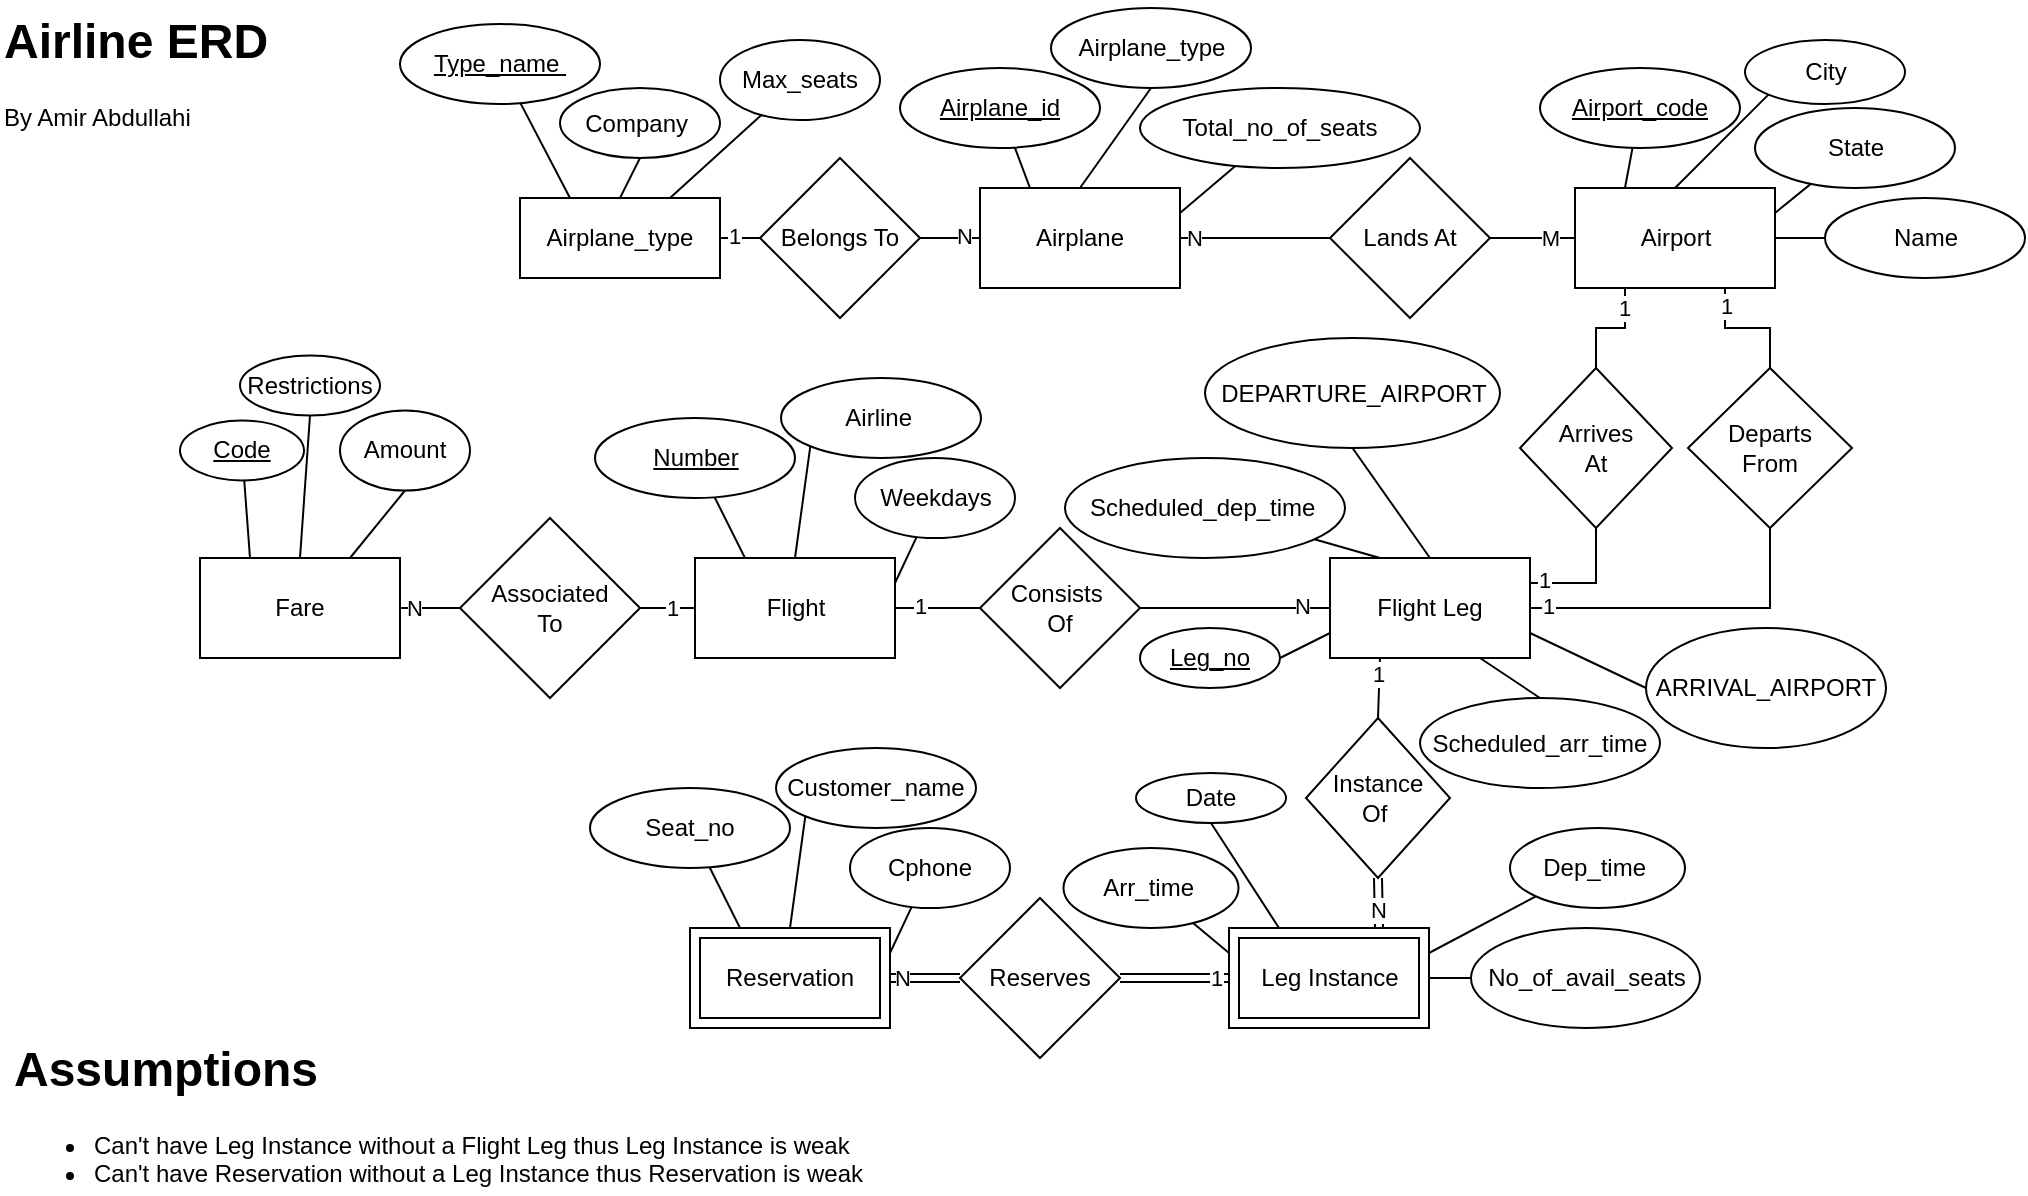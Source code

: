 <mxfile version="24.8.4">
  <diagram id="R2lEEEUBdFMjLlhIrx00" name="Page-1">
    <mxGraphModel dx="678" dy="362" grid="1" gridSize="10" guides="1" tooltips="1" connect="1" arrows="1" fold="1" page="1" pageScale="1" pageWidth="1100" pageHeight="850" math="0" shadow="0" extFonts="Permanent Marker^https://fonts.googleapis.com/css?family=Permanent+Marker">
      <root>
        <mxCell id="0" />
        <mxCell id="1" parent="0" />
        <mxCell id="Oi1S64GzBulodLDOKAPP-5" value="Airport" style="html=1;dashed=0;whiteSpace=wrap;" parent="1" vertex="1">
          <mxGeometry x="831.5" y="222" width="100" height="50" as="geometry" />
        </mxCell>
        <mxCell id="Oi1S64GzBulodLDOKAPP-35" style="edgeStyle=none;rounded=0;orthogonalLoop=1;jettySize=auto;html=1;entryX=0.25;entryY=0;entryDx=0;entryDy=0;endArrow=none;endFill=0;" parent="1" source="Oi1S64GzBulodLDOKAPP-7" target="Oi1S64GzBulodLDOKAPP-5" edge="1">
          <mxGeometry relative="1" as="geometry" />
        </mxCell>
        <mxCell id="Oi1S64GzBulodLDOKAPP-7" value="&lt;u&gt;Airport_code&lt;/u&gt;" style="ellipse;whiteSpace=wrap;html=1;align=center;" parent="1" vertex="1">
          <mxGeometry x="814" y="162" width="100" height="40" as="geometry" />
        </mxCell>
        <mxCell id="Oi1S64GzBulodLDOKAPP-36" style="edgeStyle=none;rounded=0;orthogonalLoop=1;jettySize=auto;html=1;entryX=1;entryY=0.25;entryDx=0;entryDy=0;endArrow=none;endFill=0;" parent="1" source="Oi1S64GzBulodLDOKAPP-8" target="Oi1S64GzBulodLDOKAPP-5" edge="1">
          <mxGeometry relative="1" as="geometry" />
        </mxCell>
        <mxCell id="Oi1S64GzBulodLDOKAPP-8" value="State" style="ellipse;whiteSpace=wrap;html=1;align=center;" parent="1" vertex="1">
          <mxGeometry x="921.5" y="182" width="100" height="40" as="geometry" />
        </mxCell>
        <mxCell id="UbQh1c_g0qJvPAzn56N0-3" value="Name" style="ellipse;whiteSpace=wrap;html=1;align=center;" parent="1" vertex="1">
          <mxGeometry x="956.5" y="227" width="100" height="40" as="geometry" />
        </mxCell>
        <mxCell id="UbQh1c_g0qJvPAzn56N0-4" value="City" style="ellipse;whiteSpace=wrap;html=1;align=center;" parent="1" vertex="1">
          <mxGeometry x="916.5" y="148" width="80" height="32" as="geometry" />
        </mxCell>
        <mxCell id="UbQh1c_g0qJvPAzn56N0-5" style="edgeStyle=none;rounded=0;orthogonalLoop=1;jettySize=auto;html=1;entryX=0.5;entryY=0;entryDx=0;entryDy=0;endArrow=none;endFill=0;exitX=0;exitY=1;exitDx=0;exitDy=0;" parent="1" source="UbQh1c_g0qJvPAzn56N0-4" target="Oi1S64GzBulodLDOKAPP-5" edge="1">
          <mxGeometry relative="1" as="geometry">
            <mxPoint x="851.5" y="202" as="sourcePoint" />
            <mxPoint x="866.5" y="232" as="targetPoint" />
          </mxGeometry>
        </mxCell>
        <mxCell id="UbQh1c_g0qJvPAzn56N0-9" value="Airplane" style="html=1;dashed=0;whiteSpace=wrap;" parent="1" vertex="1">
          <mxGeometry x="534" y="222" width="100" height="50" as="geometry" />
        </mxCell>
        <mxCell id="UbQh1c_g0qJvPAzn56N0-10" style="edgeStyle=none;rounded=0;orthogonalLoop=1;jettySize=auto;html=1;entryX=0.25;entryY=0;entryDx=0;entryDy=0;endArrow=none;endFill=0;" parent="1" source="UbQh1c_g0qJvPAzn56N0-11" target="UbQh1c_g0qJvPAzn56N0-9" edge="1">
          <mxGeometry relative="1" as="geometry" />
        </mxCell>
        <mxCell id="UbQh1c_g0qJvPAzn56N0-11" value="&lt;u&gt;Airplane_id&lt;/u&gt;" style="ellipse;whiteSpace=wrap;html=1;align=center;" parent="1" vertex="1">
          <mxGeometry x="494" y="162" width="100" height="40" as="geometry" />
        </mxCell>
        <mxCell id="UbQh1c_g0qJvPAzn56N0-12" style="edgeStyle=none;rounded=0;orthogonalLoop=1;jettySize=auto;html=1;entryX=1;entryY=0.25;entryDx=0;entryDy=0;endArrow=none;endFill=0;" parent="1" source="UbQh1c_g0qJvPAzn56N0-13" target="UbQh1c_g0qJvPAzn56N0-9" edge="1">
          <mxGeometry relative="1" as="geometry" />
        </mxCell>
        <mxCell id="UbQh1c_g0qJvPAzn56N0-13" value="Total_no_of_seats" style="ellipse;whiteSpace=wrap;html=1;align=center;" parent="1" vertex="1">
          <mxGeometry x="614" y="172" width="140" height="40" as="geometry" />
        </mxCell>
        <mxCell id="UbQh1c_g0qJvPAzn56N0-14" value="Airplane_type" style="whiteSpace=wrap;html=1;align=center;rounded=0;" parent="1" vertex="1">
          <mxGeometry x="304" y="227" width="100" height="40" as="geometry" />
        </mxCell>
        <mxCell id="UbQh1c_g0qJvPAzn56N0-25" style="edgeStyle=none;rounded=0;orthogonalLoop=1;jettySize=auto;html=1;entryX=0.25;entryY=0;entryDx=0;entryDy=0;endArrow=none;endFill=0;" parent="1" source="UbQh1c_g0qJvPAzn56N0-26" target="UbQh1c_g0qJvPAzn56N0-14" edge="1">
          <mxGeometry relative="1" as="geometry" />
        </mxCell>
        <mxCell id="UbQh1c_g0qJvPAzn56N0-26" value="&lt;u&gt;Type_name&amp;nbsp;&lt;/u&gt;" style="ellipse;whiteSpace=wrap;html=1;align=center;" parent="1" vertex="1">
          <mxGeometry x="244" y="140" width="100" height="40" as="geometry" />
        </mxCell>
        <mxCell id="UbQh1c_g0qJvPAzn56N0-27" style="edgeStyle=none;rounded=0;orthogonalLoop=1;jettySize=auto;html=1;endArrow=none;endFill=0;entryX=0.75;entryY=0;entryDx=0;entryDy=0;" parent="1" source="UbQh1c_g0qJvPAzn56N0-28" target="UbQh1c_g0qJvPAzn56N0-14" edge="1">
          <mxGeometry relative="1" as="geometry">
            <mxPoint x="424" y="327" as="targetPoint" />
          </mxGeometry>
        </mxCell>
        <mxCell id="UbQh1c_g0qJvPAzn56N0-28" value="Max_seats" style="ellipse;whiteSpace=wrap;html=1;align=center;" parent="1" vertex="1">
          <mxGeometry x="404" y="148" width="80" height="40" as="geometry" />
        </mxCell>
        <mxCell id="UbQh1c_g0qJvPAzn56N0-29" value="Company&amp;nbsp;" style="ellipse;whiteSpace=wrap;html=1;align=center;" parent="1" vertex="1">
          <mxGeometry x="324" y="172" width="80" height="35" as="geometry" />
        </mxCell>
        <mxCell id="UbQh1c_g0qJvPAzn56N0-30" style="edgeStyle=none;rounded=0;orthogonalLoop=1;jettySize=auto;html=1;endArrow=none;endFill=0;exitX=0.5;exitY=1;exitDx=0;exitDy=0;entryX=0.5;entryY=0;entryDx=0;entryDy=0;" parent="1" source="UbQh1c_g0qJvPAzn56N0-29" target="UbQh1c_g0qJvPAzn56N0-14" edge="1">
          <mxGeometry relative="1" as="geometry">
            <mxPoint x="334" y="297" as="sourcePoint" />
            <mxPoint x="374" y="307" as="targetPoint" />
          </mxGeometry>
        </mxCell>
        <mxCell id="UbQh1c_g0qJvPAzn56N0-31" value="Flight" style="html=1;dashed=0;whiteSpace=wrap;" parent="1" vertex="1">
          <mxGeometry x="391.5" y="407" width="100" height="50" as="geometry" />
        </mxCell>
        <mxCell id="UbQh1c_g0qJvPAzn56N0-32" style="edgeStyle=none;rounded=0;orthogonalLoop=1;jettySize=auto;html=1;entryX=0.25;entryY=0;entryDx=0;entryDy=0;endArrow=none;endFill=0;" parent="1" source="UbQh1c_g0qJvPAzn56N0-33" target="UbQh1c_g0qJvPAzn56N0-31" edge="1">
          <mxGeometry relative="1" as="geometry" />
        </mxCell>
        <mxCell id="UbQh1c_g0qJvPAzn56N0-33" value="&lt;u&gt;Number&lt;/u&gt;" style="ellipse;whiteSpace=wrap;html=1;align=center;" parent="1" vertex="1">
          <mxGeometry x="341.5" y="337" width="100" height="40" as="geometry" />
        </mxCell>
        <mxCell id="UbQh1c_g0qJvPAzn56N0-34" style="edgeStyle=none;rounded=0;orthogonalLoop=1;jettySize=auto;html=1;entryX=1;entryY=0.25;entryDx=0;entryDy=0;endArrow=none;endFill=0;" parent="1" source="UbQh1c_g0qJvPAzn56N0-35" target="UbQh1c_g0qJvPAzn56N0-31" edge="1">
          <mxGeometry relative="1" as="geometry" />
        </mxCell>
        <mxCell id="UbQh1c_g0qJvPAzn56N0-35" value="Weekdays" style="ellipse;whiteSpace=wrap;html=1;align=center;" parent="1" vertex="1">
          <mxGeometry x="471.5" y="357" width="80" height="40" as="geometry" />
        </mxCell>
        <mxCell id="UbQh1c_g0qJvPAzn56N0-36" value="Airline&amp;nbsp;" style="ellipse;whiteSpace=wrap;html=1;align=center;" parent="1" vertex="1">
          <mxGeometry x="434.5" y="317" width="100" height="40" as="geometry" />
        </mxCell>
        <mxCell id="UbQh1c_g0qJvPAzn56N0-37" style="edgeStyle=none;rounded=0;orthogonalLoop=1;jettySize=auto;html=1;entryX=0.5;entryY=0;entryDx=0;entryDy=0;endArrow=none;endFill=0;exitX=0;exitY=1;exitDx=0;exitDy=0;" parent="1" source="UbQh1c_g0qJvPAzn56N0-36" target="UbQh1c_g0qJvPAzn56N0-31" edge="1">
          <mxGeometry relative="1" as="geometry">
            <mxPoint x="879" y="372" as="sourcePoint" />
            <mxPoint x="894" y="402" as="targetPoint" />
          </mxGeometry>
        </mxCell>
        <mxCell id="YCbnCfXl5ar4kh1Ainzk-22" style="edgeStyle=orthogonalEdgeStyle;rounded=0;orthogonalLoop=1;jettySize=auto;html=1;entryX=0.5;entryY=1;entryDx=0;entryDy=0;endArrow=none;endFill=0;" parent="1" source="UbQh1c_g0qJvPAzn56N0-38" target="YCbnCfXl5ar4kh1Ainzk-15" edge="1">
          <mxGeometry relative="1" as="geometry" />
        </mxCell>
        <mxCell id="YCbnCfXl5ar4kh1Ainzk-23" value="1" style="edgeLabel;html=1;align=center;verticalAlign=middle;resizable=0;points=[];" parent="YCbnCfXl5ar4kh1Ainzk-22" vertex="1" connectable="0">
          <mxGeometry x="-0.761" y="-2" relative="1" as="geometry">
            <mxPoint x="-10" y="-3" as="offset" />
          </mxGeometry>
        </mxCell>
        <mxCell id="YCbnCfXl5ar4kh1Ainzk-26" style="edgeStyle=orthogonalEdgeStyle;rounded=0;orthogonalLoop=1;jettySize=auto;html=1;exitX=1;exitY=0.25;exitDx=0;exitDy=0;entryX=0.5;entryY=1;entryDx=0;entryDy=0;endArrow=none;endFill=0;" parent="1" source="UbQh1c_g0qJvPAzn56N0-38" target="YCbnCfXl5ar4kh1Ainzk-24" edge="1">
          <mxGeometry relative="1" as="geometry" />
        </mxCell>
        <mxCell id="YCbnCfXl5ar4kh1Ainzk-27" value="1" style="edgeLabel;html=1;align=center;verticalAlign=middle;resizable=0;points=[];" parent="YCbnCfXl5ar4kh1Ainzk-26" vertex="1" connectable="0">
          <mxGeometry x="-0.483" y="2" relative="1" as="geometry">
            <mxPoint x="-9" as="offset" />
          </mxGeometry>
        </mxCell>
        <mxCell id="UbQh1c_g0qJvPAzn56N0-38" value="Flight Leg" style="html=1;dashed=0;whiteSpace=wrap;" parent="1" vertex="1">
          <mxGeometry x="709" y="407" width="100" height="50" as="geometry" />
        </mxCell>
        <mxCell id="UbQh1c_g0qJvPAzn56N0-39" style="edgeStyle=none;rounded=0;orthogonalLoop=1;jettySize=auto;html=1;entryX=0.25;entryY=0;entryDx=0;entryDy=0;endArrow=none;endFill=0;" parent="1" source="UbQh1c_g0qJvPAzn56N0-40" target="UbQh1c_g0qJvPAzn56N0-38" edge="1">
          <mxGeometry relative="1" as="geometry" />
        </mxCell>
        <mxCell id="UbQh1c_g0qJvPAzn56N0-40" value="Scheduled_dep_time&amp;nbsp;" style="ellipse;whiteSpace=wrap;html=1;align=center;" parent="1" vertex="1">
          <mxGeometry x="576.5" y="357" width="140" height="50" as="geometry" />
        </mxCell>
        <mxCell id="UbQh1c_g0qJvPAzn56N0-41" style="edgeStyle=none;rounded=0;orthogonalLoop=1;jettySize=auto;html=1;entryX=1;entryY=0.75;entryDx=0;entryDy=0;endArrow=none;endFill=0;exitX=0;exitY=0.5;exitDx=0;exitDy=0;" parent="1" source="YCbnCfXl5ar4kh1Ainzk-11" target="UbQh1c_g0qJvPAzn56N0-38" edge="1">
          <mxGeometry relative="1" as="geometry">
            <mxPoint x="644.0" y="452.0" as="sourcePoint" />
          </mxGeometry>
        </mxCell>
        <mxCell id="UbQh1c_g0qJvPAzn56N0-44" style="edgeStyle=none;rounded=0;orthogonalLoop=1;jettySize=auto;html=1;entryX=0;entryY=0.75;entryDx=0;entryDy=0;endArrow=none;endFill=0;exitX=1;exitY=0.5;exitDx=0;exitDy=0;" parent="1" source="YCbnCfXl5ar4kh1Ainzk-21" target="UbQh1c_g0qJvPAzn56N0-38" edge="1">
          <mxGeometry relative="1" as="geometry">
            <mxPoint x="824.5" y="352" as="sourcePoint" />
            <mxPoint x="599" y="477" as="targetPoint" />
          </mxGeometry>
        </mxCell>
        <mxCell id="UbQh1c_g0qJvPAzn56N0-46" value="DEPARTURE_AIRPORT" style="ellipse;whiteSpace=wrap;html=1;align=center;" parent="1" vertex="1">
          <mxGeometry x="646.5" y="297" width="147.5" height="55" as="geometry" />
        </mxCell>
        <mxCell id="UbQh1c_g0qJvPAzn56N0-48" style="edgeStyle=none;rounded=0;orthogonalLoop=1;jettySize=auto;html=1;entryX=0.5;entryY=0;entryDx=0;entryDy=0;endArrow=none;endFill=0;exitX=0.5;exitY=1;exitDx=0;exitDy=0;" parent="1" source="UbQh1c_g0qJvPAzn56N0-46" target="UbQh1c_g0qJvPAzn56N0-38" edge="1">
          <mxGeometry relative="1" as="geometry">
            <mxPoint x="634" y="417" as="sourcePoint" />
            <mxPoint x="624" y="477" as="targetPoint" />
          </mxGeometry>
        </mxCell>
        <mxCell id="UbQh1c_g0qJvPAzn56N0-49" value="Scheduled_arr_time" style="ellipse;whiteSpace=wrap;html=1;align=center;" parent="1" vertex="1">
          <mxGeometry x="754" y="477" width="120" height="45" as="geometry" />
        </mxCell>
        <mxCell id="UbQh1c_g0qJvPAzn56N0-51" style="edgeStyle=none;rounded=0;orthogonalLoop=1;jettySize=auto;html=1;entryX=0.75;entryY=1;entryDx=0;entryDy=0;endArrow=none;endFill=0;exitX=0.5;exitY=0;exitDx=0;exitDy=0;" parent="1" source="UbQh1c_g0qJvPAzn56N0-49" target="UbQh1c_g0qJvPAzn56N0-38" edge="1">
          <mxGeometry relative="1" as="geometry">
            <mxPoint x="707" y="467" as="sourcePoint" />
            <mxPoint x="649" y="477" as="targetPoint" />
          </mxGeometry>
        </mxCell>
        <mxCell id="UbQh1c_g0qJvPAzn56N0-84" value="Leg Instance" style="html=1;dashed=0;whiteSpace=wrap;shape=ext;margin=3;double=1;" parent="1" vertex="1">
          <mxGeometry x="658.5" y="592" width="100" height="50" as="geometry" />
        </mxCell>
        <mxCell id="UbQh1c_g0qJvPAzn56N0-85" style="edgeStyle=none;rounded=0;orthogonalLoop=1;jettySize=auto;html=1;entryX=0;entryY=0.25;entryDx=0;entryDy=0;endArrow=none;endFill=0;" parent="1" source="UbQh1c_g0qJvPAzn56N0-86" target="UbQh1c_g0qJvPAzn56N0-84" edge="1">
          <mxGeometry relative="1" as="geometry" />
        </mxCell>
        <mxCell id="UbQh1c_g0qJvPAzn56N0-86" value="Arr_time&amp;nbsp;" style="ellipse;whiteSpace=wrap;html=1;align=center;" parent="1" vertex="1">
          <mxGeometry x="575.75" y="552" width="87.5" height="40" as="geometry" />
        </mxCell>
        <mxCell id="UbQh1c_g0qJvPAzn56N0-88" value="Date" style="ellipse;whiteSpace=wrap;html=1;align=center;" parent="1" vertex="1">
          <mxGeometry x="612" y="514.5" width="75" height="25" as="geometry" />
        </mxCell>
        <mxCell id="UbQh1c_g0qJvPAzn56N0-89" style="edgeStyle=none;rounded=0;orthogonalLoop=1;jettySize=auto;html=1;entryX=0.25;entryY=0;entryDx=0;entryDy=0;endArrow=none;endFill=0;exitX=0.5;exitY=1;exitDx=0;exitDy=0;" parent="1" source="UbQh1c_g0qJvPAzn56N0-88" target="UbQh1c_g0qJvPAzn56N0-84" edge="1">
          <mxGeometry relative="1" as="geometry">
            <mxPoint x="571.5" y="617" as="sourcePoint" />
            <mxPoint x="586.5" y="647" as="targetPoint" />
          </mxGeometry>
        </mxCell>
        <mxCell id="UbQh1c_g0qJvPAzn56N0-91" value="Dep_time&amp;nbsp;" style="ellipse;whiteSpace=wrap;html=1;align=center;" parent="1" vertex="1">
          <mxGeometry x="799" y="542" width="87.5" height="40" as="geometry" />
        </mxCell>
        <mxCell id="UbQh1c_g0qJvPAzn56N0-92" style="edgeStyle=none;rounded=0;orthogonalLoop=1;jettySize=auto;html=1;entryX=1;entryY=0.25;entryDx=0;entryDy=0;endArrow=none;endFill=0;exitX=0;exitY=1;exitDx=0;exitDy=0;" parent="1" source="UbQh1c_g0qJvPAzn56N0-91" target="UbQh1c_g0qJvPAzn56N0-84" edge="1">
          <mxGeometry relative="1" as="geometry">
            <mxPoint x="622" y="587" as="sourcePoint" />
            <mxPoint x="612" y="647" as="targetPoint" />
          </mxGeometry>
        </mxCell>
        <mxCell id="UbQh1c_g0qJvPAzn56N0-93" value="&lt;div style=&quot;text-align: left;&quot;&gt;No_of_avail_seats&lt;/div&gt;" style="ellipse;whiteSpace=wrap;html=1;align=center;" parent="1" vertex="1">
          <mxGeometry x="779.5" y="592" width="114.5" height="50" as="geometry" />
        </mxCell>
        <mxCell id="UbQh1c_g0qJvPAzn56N0-95" style="edgeStyle=none;rounded=0;orthogonalLoop=1;jettySize=auto;html=1;entryX=1;entryY=0.5;entryDx=0;entryDy=0;endArrow=none;endFill=0;exitX=0;exitY=0.5;exitDx=0;exitDy=0;" parent="1" source="UbQh1c_g0qJvPAzn56N0-93" target="UbQh1c_g0qJvPAzn56N0-84" edge="1">
          <mxGeometry relative="1" as="geometry">
            <mxPoint x="683" y="627" as="sourcePoint" />
            <mxPoint x="637" y="647" as="targetPoint" />
          </mxGeometry>
        </mxCell>
        <mxCell id="UbQh1c_g0qJvPAzn56N0-96" value="Reservation" style="html=1;dashed=0;whiteSpace=wrap;shape=ext;margin=3;double=1;" parent="1" vertex="1">
          <mxGeometry x="389" y="592" width="100" height="50" as="geometry" />
        </mxCell>
        <mxCell id="UbQh1c_g0qJvPAzn56N0-97" style="edgeStyle=none;rounded=0;orthogonalLoop=1;jettySize=auto;html=1;entryX=0.25;entryY=0;entryDx=0;entryDy=0;endArrow=none;endFill=0;" parent="1" source="UbQh1c_g0qJvPAzn56N0-98" target="UbQh1c_g0qJvPAzn56N0-96" edge="1">
          <mxGeometry relative="1" as="geometry" />
        </mxCell>
        <mxCell id="UbQh1c_g0qJvPAzn56N0-98" value="Seat_no" style="ellipse;whiteSpace=wrap;html=1;align=center;" parent="1" vertex="1">
          <mxGeometry x="339" y="522" width="100" height="40" as="geometry" />
        </mxCell>
        <mxCell id="UbQh1c_g0qJvPAzn56N0-99" style="edgeStyle=none;rounded=0;orthogonalLoop=1;jettySize=auto;html=1;entryX=1;entryY=0.25;entryDx=0;entryDy=0;endArrow=none;endFill=0;" parent="1" source="UbQh1c_g0qJvPAzn56N0-100" target="UbQh1c_g0qJvPAzn56N0-96" edge="1">
          <mxGeometry relative="1" as="geometry" />
        </mxCell>
        <mxCell id="UbQh1c_g0qJvPAzn56N0-100" value="Cphone" style="ellipse;whiteSpace=wrap;html=1;align=center;" parent="1" vertex="1">
          <mxGeometry x="469" y="542" width="80" height="40" as="geometry" />
        </mxCell>
        <mxCell id="UbQh1c_g0qJvPAzn56N0-101" value="Customer_name" style="ellipse;whiteSpace=wrap;html=1;align=center;" parent="1" vertex="1">
          <mxGeometry x="432" y="502" width="100" height="40" as="geometry" />
        </mxCell>
        <mxCell id="UbQh1c_g0qJvPAzn56N0-102" style="edgeStyle=none;rounded=0;orthogonalLoop=1;jettySize=auto;html=1;entryX=0.5;entryY=0;entryDx=0;entryDy=0;endArrow=none;endFill=0;exitX=0;exitY=1;exitDx=0;exitDy=0;" parent="1" source="UbQh1c_g0qJvPAzn56N0-101" target="UbQh1c_g0qJvPAzn56N0-96" edge="1">
          <mxGeometry relative="1" as="geometry">
            <mxPoint x="409" y="572" as="sourcePoint" />
            <mxPoint x="424" y="602" as="targetPoint" />
          </mxGeometry>
        </mxCell>
        <mxCell id="UbQh1c_g0qJvPAzn56N0-103" value="Fare" style="html=1;dashed=0;whiteSpace=wrap;" parent="1" vertex="1">
          <mxGeometry x="144" y="407" width="100" height="50" as="geometry" />
        </mxCell>
        <mxCell id="UbQh1c_g0qJvPAzn56N0-104" style="edgeStyle=none;rounded=0;orthogonalLoop=1;jettySize=auto;html=1;entryX=0.25;entryY=0;entryDx=0;entryDy=0;endArrow=none;endFill=0;" parent="1" source="UbQh1c_g0qJvPAzn56N0-105" target="UbQh1c_g0qJvPAzn56N0-103" edge="1">
          <mxGeometry relative="1" as="geometry" />
        </mxCell>
        <mxCell id="UbQh1c_g0qJvPAzn56N0-105" value="&lt;u&gt;Code&lt;/u&gt;" style="ellipse;whiteSpace=wrap;html=1;align=center;" parent="1" vertex="1">
          <mxGeometry x="134" y="338.25" width="62" height="30" as="geometry" />
        </mxCell>
        <mxCell id="UbQh1c_g0qJvPAzn56N0-106" style="edgeStyle=none;rounded=0;orthogonalLoop=1;jettySize=auto;html=1;entryX=0.75;entryY=0;entryDx=0;entryDy=0;endArrow=none;endFill=0;exitX=0.5;exitY=1;exitDx=0;exitDy=0;" parent="1" source="UbQh1c_g0qJvPAzn56N0-109" target="UbQh1c_g0qJvPAzn56N0-103" edge="1">
          <mxGeometry relative="1" as="geometry">
            <mxPoint x="257" y="217.25" as="sourcePoint" />
          </mxGeometry>
        </mxCell>
        <mxCell id="UbQh1c_g0qJvPAzn56N0-107" value="Restrictions" style="ellipse;whiteSpace=wrap;html=1;align=center;" parent="1" vertex="1">
          <mxGeometry x="164" y="305.75" width="70" height="30" as="geometry" />
        </mxCell>
        <mxCell id="UbQh1c_g0qJvPAzn56N0-108" style="edgeStyle=none;rounded=0;orthogonalLoop=1;jettySize=auto;html=1;entryX=0.5;entryY=0;entryDx=0;entryDy=0;endArrow=none;endFill=0;exitX=0.5;exitY=1;exitDx=0;exitDy=0;" parent="1" source="UbQh1c_g0qJvPAzn56N0-107" target="UbQh1c_g0qJvPAzn56N0-103" edge="1">
          <mxGeometry relative="1" as="geometry">
            <mxPoint x="166" y="208.25" as="sourcePoint" />
            <mxPoint x="181" y="238.25" as="targetPoint" />
          </mxGeometry>
        </mxCell>
        <mxCell id="UbQh1c_g0qJvPAzn56N0-109" value="Amount" style="ellipse;whiteSpace=wrap;html=1;align=center;" parent="1" vertex="1">
          <mxGeometry x="214" y="333.25" width="65" height="40" as="geometry" />
        </mxCell>
        <mxCell id="UbQh1c_g0qJvPAzn56N0-111" style="edgeStyle=none;rounded=0;orthogonalLoop=1;jettySize=auto;html=1;entryX=1;entryY=0.5;entryDx=0;entryDy=0;endArrow=none;endFill=0;exitX=0;exitY=0.5;exitDx=0;exitDy=0;" parent="1" source="UbQh1c_g0qJvPAzn56N0-3" target="Oi1S64GzBulodLDOKAPP-5" edge="1">
          <mxGeometry relative="1" as="geometry">
            <mxPoint x="959.5" y="230" as="sourcePoint" />
            <mxPoint x="941.5" y="245" as="targetPoint" />
          </mxGeometry>
        </mxCell>
        <mxCell id="UbQh1c_g0qJvPAzn56N0-113" style="edgeStyle=none;rounded=0;orthogonalLoop=1;jettySize=auto;html=1;entryX=1;entryY=0.5;entryDx=0;entryDy=0;endArrow=none;endFill=0;exitX=0;exitY=0.5;exitDx=0;exitDy=0;" parent="1" source="UbQh1c_g0qJvPAzn56N0-114" target="UbQh1c_g0qJvPAzn56N0-9" edge="1">
          <mxGeometry relative="1" as="geometry">
            <mxPoint x="672" y="221" as="sourcePoint" />
            <mxPoint x="644" y="245" as="targetPoint" />
          </mxGeometry>
        </mxCell>
        <mxCell id="UbQh1c_g0qJvPAzn56N0-118" value="N" style="edgeLabel;html=1;align=center;verticalAlign=middle;resizable=0;points=[];" parent="UbQh1c_g0qJvPAzn56N0-113" vertex="1" connectable="0">
          <mxGeometry x="0.209" relative="1" as="geometry">
            <mxPoint x="-23" as="offset" />
          </mxGeometry>
        </mxCell>
        <mxCell id="UbQh1c_g0qJvPAzn56N0-114" value="Lands At" style="rhombus;whiteSpace=wrap;html=1;" parent="1" vertex="1">
          <mxGeometry x="709" y="207" width="80" height="80" as="geometry" />
        </mxCell>
        <mxCell id="UbQh1c_g0qJvPAzn56N0-117" style="edgeStyle=none;rounded=0;orthogonalLoop=1;jettySize=auto;html=1;entryX=1;entryY=0.5;entryDx=0;entryDy=0;endArrow=none;endFill=0;exitX=0;exitY=0.5;exitDx=0;exitDy=0;" parent="1" source="Oi1S64GzBulodLDOKAPP-5" target="UbQh1c_g0qJvPAzn56N0-114" edge="1">
          <mxGeometry relative="1" as="geometry">
            <mxPoint x="870" y="212" as="sourcePoint" />
            <mxPoint x="867" y="232" as="targetPoint" />
          </mxGeometry>
        </mxCell>
        <mxCell id="UbQh1c_g0qJvPAzn56N0-119" value="M" style="edgeLabel;html=1;align=center;verticalAlign=middle;resizable=0;points=[];" parent="UbQh1c_g0qJvPAzn56N0-117" vertex="1" connectable="0">
          <mxGeometry x="-0.24" relative="1" as="geometry">
            <mxPoint x="3" as="offset" />
          </mxGeometry>
        </mxCell>
        <mxCell id="YCbnCfXl5ar4kh1Ainzk-4" value="Belongs To" style="rhombus;whiteSpace=wrap;html=1;" parent="1" vertex="1">
          <mxGeometry x="424" y="207" width="80" height="80" as="geometry" />
        </mxCell>
        <mxCell id="YCbnCfXl5ar4kh1Ainzk-6" style="edgeStyle=none;rounded=0;orthogonalLoop=1;jettySize=auto;html=1;entryX=1;entryY=0.5;entryDx=0;entryDy=0;endArrow=none;endFill=0;" parent="1" source="UbQh1c_g0qJvPAzn56N0-9" target="YCbnCfXl5ar4kh1Ainzk-4" edge="1">
          <mxGeometry relative="1" as="geometry">
            <mxPoint x="561" y="212" as="sourcePoint" />
            <mxPoint x="569" y="232" as="targetPoint" />
          </mxGeometry>
        </mxCell>
        <mxCell id="YCbnCfXl5ar4kh1Ainzk-9" value="N" style="edgeLabel;html=1;align=center;verticalAlign=middle;resizable=0;points=[];" parent="YCbnCfXl5ar4kh1Ainzk-6" vertex="1" connectable="0">
          <mxGeometry x="-0.248" y="-2" relative="1" as="geometry">
            <mxPoint x="3" y="1" as="offset" />
          </mxGeometry>
        </mxCell>
        <mxCell id="YCbnCfXl5ar4kh1Ainzk-7" style="edgeStyle=none;rounded=0;orthogonalLoop=1;jettySize=auto;html=1;endArrow=none;endFill=0;entryX=1;entryY=0.5;entryDx=0;entryDy=0;exitX=0;exitY=0.5;exitDx=0;exitDy=0;" parent="1" source="YCbnCfXl5ar4kh1Ainzk-4" target="UbQh1c_g0qJvPAzn56N0-14" edge="1">
          <mxGeometry relative="1" as="geometry">
            <mxPoint x="571" y="222" as="sourcePoint" />
            <mxPoint x="524" y="257" as="targetPoint" />
          </mxGeometry>
        </mxCell>
        <mxCell id="YCbnCfXl5ar4kh1Ainzk-8" value="1" style="edgeLabel;html=1;align=center;verticalAlign=middle;resizable=0;points=[];" parent="YCbnCfXl5ar4kh1Ainzk-7" vertex="1" connectable="0">
          <mxGeometry x="0.155" y="-2" relative="1" as="geometry">
            <mxPoint x="-2" y="1" as="offset" />
          </mxGeometry>
        </mxCell>
        <mxCell id="YCbnCfXl5ar4kh1Ainzk-11" value="&lt;span style=&quot;text-decoration-style: dashed;&quot;&gt;ARRIVAL_AIRPORT&lt;/span&gt;" style="ellipse;whiteSpace=wrap;html=1;align=center;" parent="1" vertex="1">
          <mxGeometry x="867" y="442" width="120" height="60" as="geometry" />
        </mxCell>
        <mxCell id="YCbnCfXl5ar4kh1Ainzk-14" style="edgeStyle=none;rounded=0;orthogonalLoop=1;jettySize=auto;html=1;endArrow=none;endFill=0;exitX=0;exitY=0.5;exitDx=0;exitDy=0;entryX=1;entryY=0.5;entryDx=0;entryDy=0;" parent="1" source="UbQh1c_g0qJvPAzn56N0-38" target="YCbnCfXl5ar4kh1Ainzk-31" edge="1">
          <mxGeometry relative="1" as="geometry">
            <mxPoint x="495" y="401" as="sourcePoint" />
            <mxPoint x="564" y="427" as="targetPoint" />
          </mxGeometry>
        </mxCell>
        <mxCell id="YCbnCfXl5ar4kh1Ainzk-34" value="N" style="edgeLabel;html=1;align=center;verticalAlign=middle;resizable=0;points=[];" parent="YCbnCfXl5ar4kh1Ainzk-14" vertex="1" connectable="0">
          <mxGeometry x="-0.698" y="-1" relative="1" as="geometry">
            <mxPoint as="offset" />
          </mxGeometry>
        </mxCell>
        <mxCell id="YCbnCfXl5ar4kh1Ainzk-15" value="Departs&lt;div&gt;&lt;span style=&quot;background-color: initial;&quot;&gt;From&lt;/span&gt;&lt;/div&gt;" style="rhombus;whiteSpace=wrap;html=1;" parent="1" vertex="1">
          <mxGeometry x="888" y="312" width="82" height="80" as="geometry" />
        </mxCell>
        <mxCell id="YCbnCfXl5ar4kh1Ainzk-18" style="edgeStyle=orthogonalEdgeStyle;rounded=0;orthogonalLoop=1;jettySize=auto;html=1;entryX=0.75;entryY=1;entryDx=0;entryDy=0;endArrow=none;endFill=0;exitX=0.5;exitY=0;exitDx=0;exitDy=0;" parent="1" source="YCbnCfXl5ar4kh1Ainzk-15" target="Oi1S64GzBulodLDOKAPP-5" edge="1">
          <mxGeometry relative="1" as="geometry">
            <mxPoint x="917" y="307" as="sourcePoint" />
            <mxPoint x="874" y="307" as="targetPoint" />
          </mxGeometry>
        </mxCell>
        <mxCell id="YCbnCfXl5ar4kh1Ainzk-20" value="1" style="edgeLabel;html=1;align=center;verticalAlign=middle;resizable=0;points=[];" parent="YCbnCfXl5ar4kh1Ainzk-18" vertex="1" connectable="0">
          <mxGeometry x="0.636" y="2" relative="1" as="geometry">
            <mxPoint x="2" y="-3" as="offset" />
          </mxGeometry>
        </mxCell>
        <mxCell id="YCbnCfXl5ar4kh1Ainzk-21" value="&lt;u&gt;Leg_no&lt;/u&gt;" style="ellipse;whiteSpace=wrap;html=1;align=center;" parent="1" vertex="1">
          <mxGeometry x="614" y="442" width="70" height="30" as="geometry" />
        </mxCell>
        <mxCell id="YCbnCfXl5ar4kh1Ainzk-24" value="Arrives&lt;div&gt;At&lt;/div&gt;" style="rhombus;whiteSpace=wrap;html=1;" parent="1" vertex="1">
          <mxGeometry x="804" y="312" width="76" height="80" as="geometry" />
        </mxCell>
        <mxCell id="YCbnCfXl5ar4kh1Ainzk-25" style="edgeStyle=orthogonalEdgeStyle;rounded=0;orthogonalLoop=1;jettySize=auto;html=1;entryX=0.25;entryY=1;entryDx=0;entryDy=0;endArrow=none;endFill=0;" parent="1" source="YCbnCfXl5ar4kh1Ainzk-24" target="Oi1S64GzBulodLDOKAPP-5" edge="1">
          <mxGeometry relative="1" as="geometry" />
        </mxCell>
        <mxCell id="YCbnCfXl5ar4kh1Ainzk-28" value="1" style="edgeLabel;html=1;align=center;verticalAlign=middle;resizable=0;points=[];" parent="YCbnCfXl5ar4kh1Ainzk-25" vertex="1" connectable="0">
          <mxGeometry x="0.659" relative="1" as="geometry">
            <mxPoint x="-1" as="offset" />
          </mxGeometry>
        </mxCell>
        <mxCell id="YCbnCfXl5ar4kh1Ainzk-29" value="&lt;span style=&quot;text-decoration-style: dashed;&quot;&gt;Airplane_type&lt;/span&gt;" style="ellipse;whiteSpace=wrap;html=1;align=center;" parent="1" vertex="1">
          <mxGeometry x="569.5" y="132" width="100" height="40" as="geometry" />
        </mxCell>
        <mxCell id="YCbnCfXl5ar4kh1Ainzk-30" style="edgeStyle=none;rounded=0;orthogonalLoop=1;jettySize=auto;html=1;entryX=0.5;entryY=0;entryDx=0;entryDy=0;endArrow=none;endFill=0;exitX=0.5;exitY=1;exitDx=0;exitDy=0;" parent="1" source="YCbnCfXl5ar4kh1Ainzk-29" target="UbQh1c_g0qJvPAzn56N0-9" edge="1">
          <mxGeometry relative="1" as="geometry">
            <mxPoint x="561" y="212" as="sourcePoint" />
            <mxPoint x="569" y="232" as="targetPoint" />
          </mxGeometry>
        </mxCell>
        <mxCell id="YCbnCfXl5ar4kh1Ainzk-31" value="Consists&amp;nbsp;&lt;div&gt;Of&lt;/div&gt;" style="rhombus;whiteSpace=wrap;html=1;" parent="1" vertex="1">
          <mxGeometry x="534" y="392" width="80" height="80" as="geometry" />
        </mxCell>
        <mxCell id="YCbnCfXl5ar4kh1Ainzk-32" style="edgeStyle=none;rounded=0;orthogonalLoop=1;jettySize=auto;html=1;endArrow=none;endFill=0;exitX=0;exitY=0.5;exitDx=0;exitDy=0;entryX=1;entryY=0.5;entryDx=0;entryDy=0;" parent="1" source="YCbnCfXl5ar4kh1Ainzk-31" target="UbQh1c_g0qJvPAzn56N0-31" edge="1">
          <mxGeometry relative="1" as="geometry">
            <mxPoint x="719" y="442" as="sourcePoint" />
            <mxPoint x="624" y="442" as="targetPoint" />
          </mxGeometry>
        </mxCell>
        <mxCell id="YCbnCfXl5ar4kh1Ainzk-33" value="1" style="edgeLabel;html=1;align=center;verticalAlign=middle;resizable=0;points=[];" parent="YCbnCfXl5ar4kh1Ainzk-32" vertex="1" connectable="0">
          <mxGeometry x="0.41" y="-1" relative="1" as="geometry">
            <mxPoint as="offset" />
          </mxGeometry>
        </mxCell>
        <mxCell id="YCbnCfXl5ar4kh1Ainzk-44" value="Instance&lt;div&gt;&lt;span style=&quot;background-color: initial;&quot;&gt;Of&amp;nbsp;&lt;/span&gt;&lt;/div&gt;" style="rhombus;whiteSpace=wrap;html=1;" parent="1" vertex="1">
          <mxGeometry x="697" y="487" width="72" height="80" as="geometry" />
        </mxCell>
        <mxCell id="YCbnCfXl5ar4kh1Ainzk-45" style="edgeStyle=none;rounded=0;orthogonalLoop=1;jettySize=auto;html=1;entryX=0.25;entryY=1;entryDx=0;entryDy=0;endArrow=none;endFill=0;exitX=0.5;exitY=0;exitDx=0;exitDy=0;" parent="1" source="YCbnCfXl5ar4kh1Ainzk-44" target="UbQh1c_g0qJvPAzn56N0-38" edge="1">
          <mxGeometry relative="1" as="geometry">
            <mxPoint x="694" y="467" as="sourcePoint" />
            <mxPoint x="719" y="455" as="targetPoint" />
          </mxGeometry>
        </mxCell>
        <mxCell id="YCbnCfXl5ar4kh1Ainzk-48" value="1" style="edgeLabel;html=1;align=center;verticalAlign=middle;resizable=0;points=[];" parent="YCbnCfXl5ar4kh1Ainzk-45" vertex="1" connectable="0">
          <mxGeometry x="0.502" y="1" relative="1" as="geometry">
            <mxPoint as="offset" />
          </mxGeometry>
        </mxCell>
        <mxCell id="YCbnCfXl5ar4kh1Ainzk-46" style="edgeStyle=none;rounded=0;orthogonalLoop=1;jettySize=auto;html=1;entryX=0.5;entryY=1;entryDx=0;entryDy=0;endArrow=none;endFill=0;exitX=0.75;exitY=0;exitDx=0;exitDy=0;shape=link;" parent="1" source="UbQh1c_g0qJvPAzn56N0-84" target="YCbnCfXl5ar4kh1Ainzk-44" edge="1">
          <mxGeometry relative="1" as="geometry">
            <mxPoint x="659" y="552" as="sourcePoint" />
            <mxPoint x="697" y="602" as="targetPoint" />
          </mxGeometry>
        </mxCell>
        <mxCell id="YCbnCfXl5ar4kh1Ainzk-47" value="N" style="edgeLabel;html=1;align=center;verticalAlign=middle;resizable=0;points=[];" parent="YCbnCfXl5ar4kh1Ainzk-46" vertex="1" connectable="0">
          <mxGeometry x="-0.244" relative="1" as="geometry">
            <mxPoint x="-1" as="offset" />
          </mxGeometry>
        </mxCell>
        <mxCell id="YCbnCfXl5ar4kh1Ainzk-49" value="Reserves" style="rhombus;whiteSpace=wrap;html=1;" parent="1" vertex="1">
          <mxGeometry x="524" y="577" width="80" height="80" as="geometry" />
        </mxCell>
        <mxCell id="YCbnCfXl5ar4kh1Ainzk-50" style="edgeStyle=none;rounded=0;orthogonalLoop=1;jettySize=auto;html=1;entryX=1;entryY=0.5;entryDx=0;entryDy=0;endArrow=none;endFill=0;exitX=0;exitY=0.5;exitDx=0;exitDy=0;shape=link;" parent="1" source="UbQh1c_g0qJvPAzn56N0-84" target="YCbnCfXl5ar4kh1Ainzk-49" edge="1">
          <mxGeometry relative="1" as="geometry">
            <mxPoint x="660" y="550" as="sourcePoint" />
            <mxPoint x="694" y="602" as="targetPoint" />
          </mxGeometry>
        </mxCell>
        <mxCell id="YCbnCfXl5ar4kh1Ainzk-53" value="1" style="edgeLabel;html=1;align=center;verticalAlign=middle;resizable=0;points=[];" parent="YCbnCfXl5ar4kh1Ainzk-50" vertex="1" connectable="0">
          <mxGeometry x="-0.758" relative="1" as="geometry">
            <mxPoint as="offset" />
          </mxGeometry>
        </mxCell>
        <mxCell id="YCbnCfXl5ar4kh1Ainzk-51" style="edgeStyle=none;rounded=0;orthogonalLoop=1;jettySize=auto;html=1;entryX=1;entryY=0.5;entryDx=0;entryDy=0;endArrow=none;endFill=0;shape=link;exitX=0;exitY=0.5;exitDx=0;exitDy=0;" parent="1" source="YCbnCfXl5ar4kh1Ainzk-49" target="UbQh1c_g0qJvPAzn56N0-96" edge="1">
          <mxGeometry relative="1" as="geometry">
            <mxPoint x="524" y="617" as="sourcePoint" />
            <mxPoint x="614" y="627" as="targetPoint" />
          </mxGeometry>
        </mxCell>
        <mxCell id="YCbnCfXl5ar4kh1Ainzk-52" value="N" style="edgeLabel;html=1;align=center;verticalAlign=middle;resizable=0;points=[];" parent="YCbnCfXl5ar4kh1Ainzk-51" vertex="1" connectable="0">
          <mxGeometry x="0.338" y="-3" relative="1" as="geometry">
            <mxPoint x="-6" y="3" as="offset" />
          </mxGeometry>
        </mxCell>
        <mxCell id="YCbnCfXl5ar4kh1Ainzk-55" style="edgeStyle=orthogonalEdgeStyle;rounded=0;orthogonalLoop=1;jettySize=auto;html=1;entryX=0;entryY=0.5;entryDx=0;entryDy=0;endArrow=none;endFill=0;" parent="1" source="YCbnCfXl5ar4kh1Ainzk-54" target="UbQh1c_g0qJvPAzn56N0-31" edge="1">
          <mxGeometry relative="1" as="geometry" />
        </mxCell>
        <mxCell id="YCbnCfXl5ar4kh1Ainzk-56" value="1" style="edgeLabel;html=1;align=center;verticalAlign=middle;resizable=0;points=[];" parent="YCbnCfXl5ar4kh1Ainzk-55" vertex="1" connectable="0">
          <mxGeometry x="-0.388" relative="1" as="geometry">
            <mxPoint as="offset" />
          </mxGeometry>
        </mxCell>
        <mxCell id="YCbnCfXl5ar4kh1Ainzk-54" value="Associated&lt;div&gt;To&lt;/div&gt;" style="rhombus;whiteSpace=wrap;html=1;" parent="1" vertex="1">
          <mxGeometry x="274" y="387" width="90" height="90" as="geometry" />
        </mxCell>
        <mxCell id="YCbnCfXl5ar4kh1Ainzk-57" style="edgeStyle=none;rounded=0;orthogonalLoop=1;jettySize=auto;html=1;entryX=1;entryY=0.5;entryDx=0;entryDy=0;endArrow=none;endFill=0;exitX=0;exitY=0.5;exitDx=0;exitDy=0;" parent="1" source="YCbnCfXl5ar4kh1Ainzk-54" target="UbQh1c_g0qJvPAzn56N0-103" edge="1">
          <mxGeometry relative="1" as="geometry">
            <mxPoint x="313" y="525" as="sourcePoint" />
            <mxPoint x="278" y="525" as="targetPoint" />
          </mxGeometry>
        </mxCell>
        <mxCell id="YCbnCfXl5ar4kh1Ainzk-58" value="N" style="edgeLabel;html=1;align=center;verticalAlign=middle;resizable=0;points=[];" parent="YCbnCfXl5ar4kh1Ainzk-57" vertex="1" connectable="0">
          <mxGeometry x="0.338" y="-3" relative="1" as="geometry">
            <mxPoint x="-3" y="3" as="offset" />
          </mxGeometry>
        </mxCell>
        <mxCell id="YCbnCfXl5ar4kh1Ainzk-59" value="&lt;h1 style=&quot;margin-top: 0px;&quot;&gt;Assumptions&lt;/h1&gt;&lt;p&gt;&lt;/p&gt;&lt;ul&gt;&lt;li&gt;Can&#39;t have Leg Instance without a Flight Leg thus Leg Instance is weak&amp;nbsp;&lt;/li&gt;&lt;li&gt;Can&#39;t have Reservation without a Leg Instance&amp;nbsp;thus Reservation&amp;nbsp;is weak&amp;nbsp;&amp;nbsp;&lt;/li&gt;&lt;/ul&gt;&lt;p&gt;&lt;/p&gt;" style="text;html=1;whiteSpace=wrap;overflow=hidden;rounded=0;" parent="1" vertex="1">
          <mxGeometry x="48.5" y="642" width="445.5" height="80" as="geometry" />
        </mxCell>
        <mxCell id="YCbnCfXl5ar4kh1Ainzk-60" value="&lt;h1 style=&quot;margin-top: 0px;&quot;&gt;Airline ERD&amp;nbsp;&lt;/h1&gt;&lt;p&gt;By Amir Abdullahi&lt;/p&gt;" style="text;html=1;whiteSpace=wrap;overflow=hidden;rounded=0;" parent="1" vertex="1">
          <mxGeometry x="44" y="128" width="180" height="84" as="geometry" />
        </mxCell>
      </root>
    </mxGraphModel>
  </diagram>
</mxfile>
